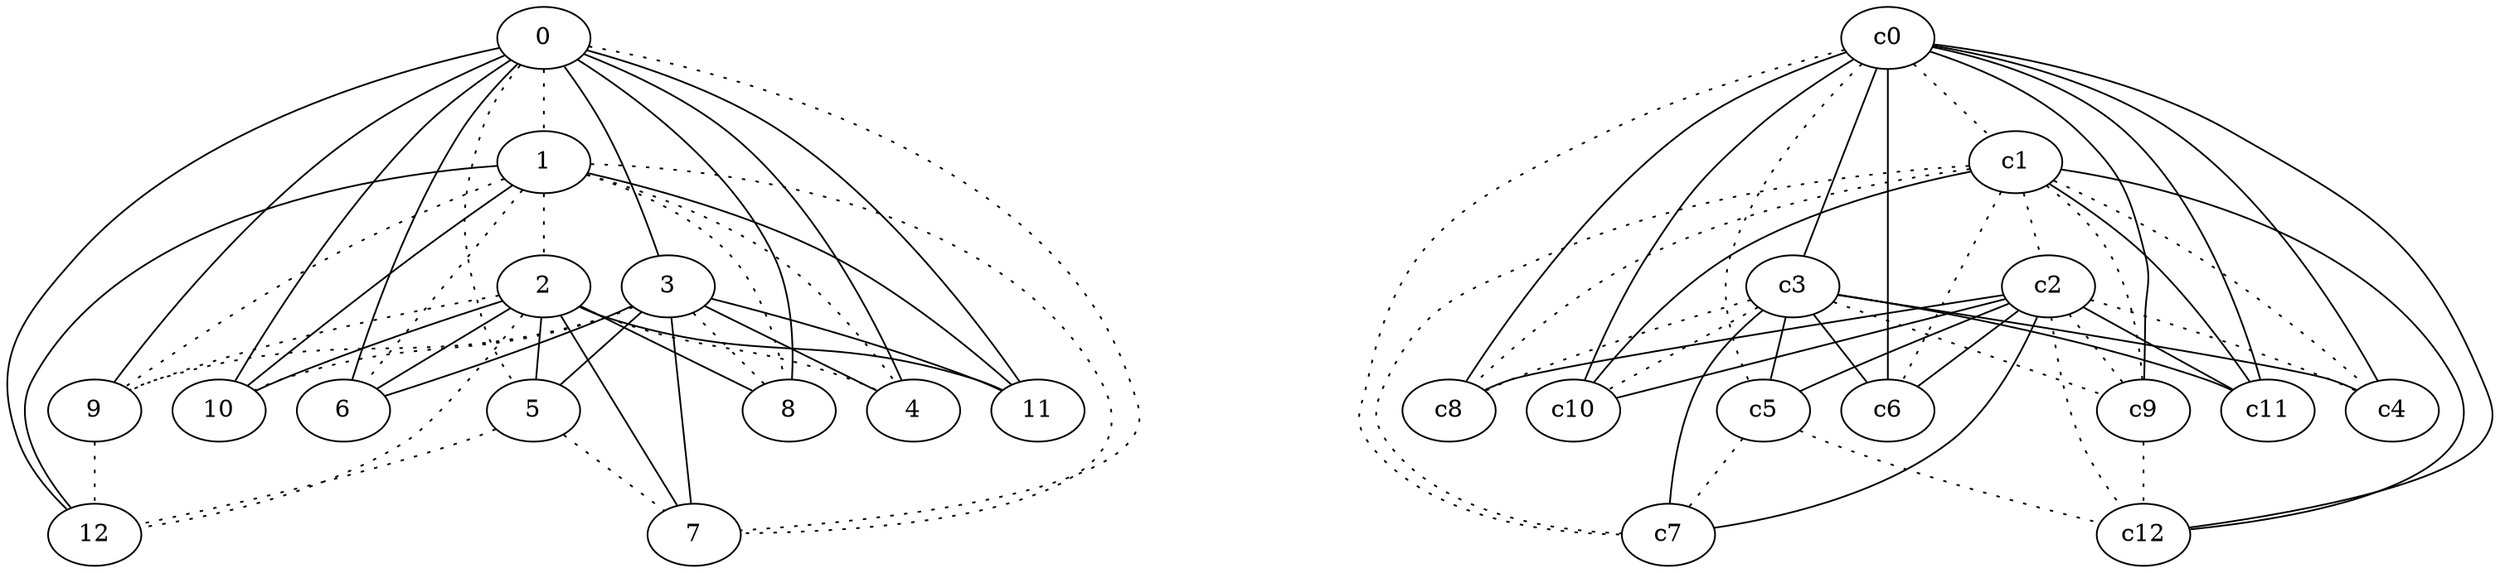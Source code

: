 graph {
a0[label=0];
a1[label=1];
a2[label=2];
a3[label=3];
a4[label=4];
a5[label=5];
a6[label=6];
a7[label=7];
a8[label=8];
a9[label=9];
a10[label=10];
a11[label=11];
a12[label=12];
a0 -- a1 [style=dotted];
a0 -- a3;
a0 -- a4;
a0 -- a5 [style=dotted];
a0 -- a6;
a0 -- a7 [style=dotted];
a0 -- a8;
a0 -- a9;
a0 -- a10;
a0 -- a11;
a0 -- a12;
a1 -- a2 [style=dotted];
a1 -- a4 [style=dotted];
a1 -- a6 [style=dotted];
a1 -- a7 [style=dotted];
a1 -- a8 [style=dotted];
a1 -- a9 [style=dotted];
a1 -- a10;
a1 -- a11;
a1 -- a12;
a2 -- a4 [style=dotted];
a2 -- a5;
a2 -- a6;
a2 -- a7;
a2 -- a8;
a2 -- a9 [style=dotted];
a2 -- a10;
a2 -- a11;
a2 -- a12 [style=dotted];
a3 -- a4;
a3 -- a5;
a3 -- a6;
a3 -- a7;
a3 -- a8 [style=dotted];
a3 -- a9 [style=dotted];
a3 -- a10 [style=dotted];
a3 -- a11;
a5 -- a7 [style=dotted];
a5 -- a12 [style=dotted];
a9 -- a12 [style=dotted];
c0 -- c1 [style=dotted];
c0 -- c3;
c0 -- c4;
c0 -- c5 [style=dotted];
c0 -- c6;
c0 -- c7 [style=dotted];
c0 -- c8;
c0 -- c9;
c0 -- c10;
c0 -- c11;
c0 -- c12;
c1 -- c2 [style=dotted];
c1 -- c4 [style=dotted];
c1 -- c6 [style=dotted];
c1 -- c7 [style=dotted];
c1 -- c8 [style=dotted];
c1 -- c9 [style=dotted];
c1 -- c10;
c1 -- c11;
c1 -- c12;
c2 -- c4 [style=dotted];
c2 -- c5;
c2 -- c6;
c2 -- c7;
c2 -- c8;
c2 -- c9 [style=dotted];
c2 -- c10;
c2 -- c11;
c2 -- c12 [style=dotted];
c3 -- c4;
c3 -- c5;
c3 -- c6;
c3 -- c7;
c3 -- c8 [style=dotted];
c3 -- c9 [style=dotted];
c3 -- c10 [style=dotted];
c3 -- c11;
c5 -- c7 [style=dotted];
c5 -- c12 [style=dotted];
c9 -- c12 [style=dotted];
}
